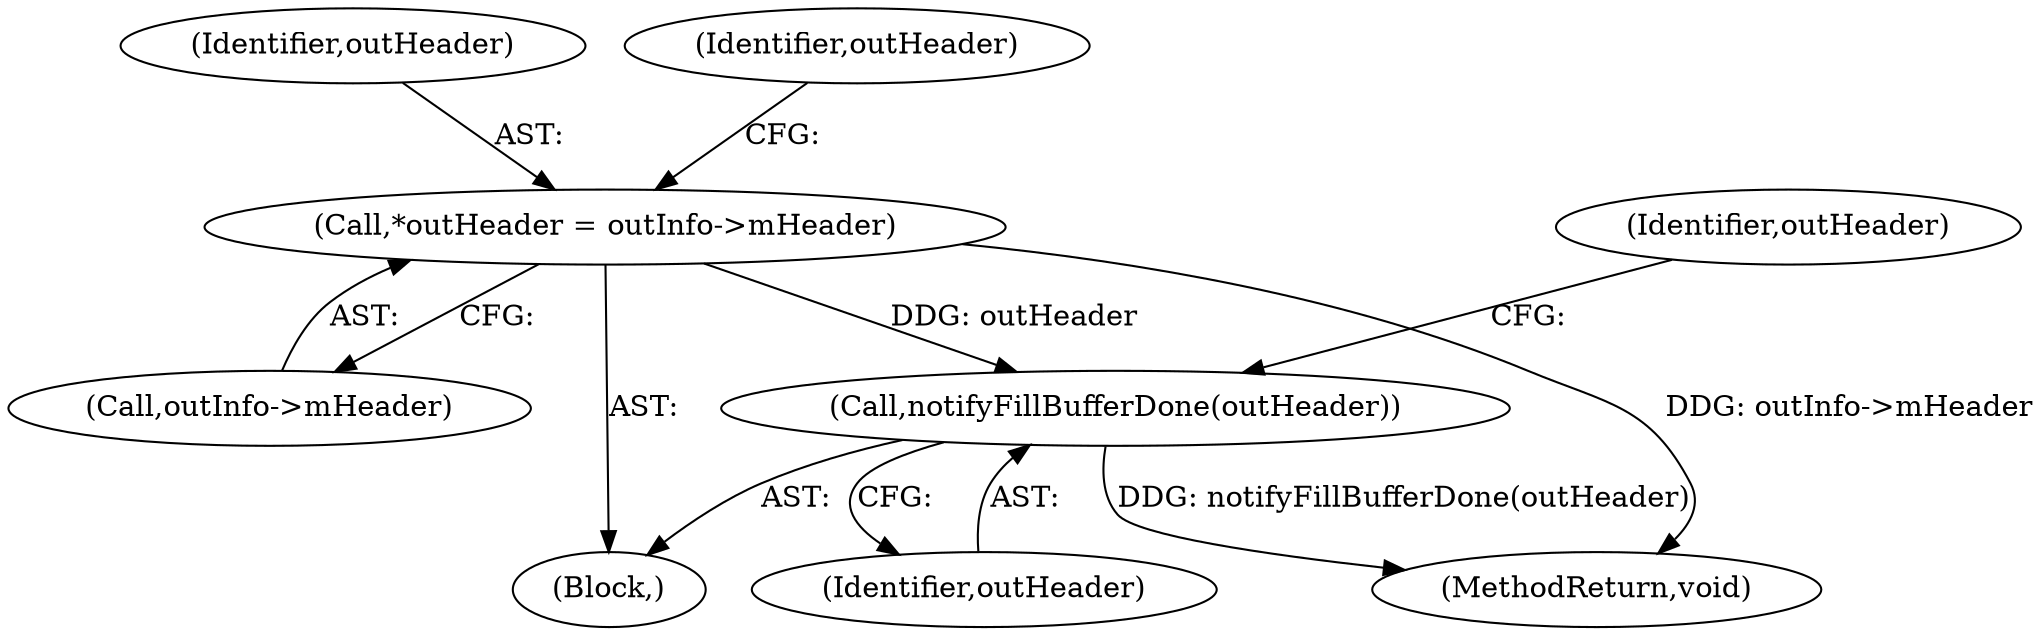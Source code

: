 digraph "0_Android_8e438e153f661e9df8db0ac41d587e940352df06@pointer" {
"1001374" [label="(Call,*outHeader = outInfo->mHeader)"];
"1001431" [label="(Call,notifyFillBufferDone(outHeader))"];
"1001364" [label="(Block,)"];
"1001374" [label="(Call,*outHeader = outInfo->mHeader)"];
"1001375" [label="(Identifier,outHeader)"];
"1001437" [label="(MethodReturn,void)"];
"1001434" [label="(Identifier,outHeader)"];
"1001432" [label="(Identifier,outHeader)"];
"1001376" [label="(Call,outInfo->mHeader)"];
"1001431" [label="(Call,notifyFillBufferDone(outHeader))"];
"1001381" [label="(Identifier,outHeader)"];
"1001374" -> "1001364"  [label="AST: "];
"1001374" -> "1001376"  [label="CFG: "];
"1001375" -> "1001374"  [label="AST: "];
"1001376" -> "1001374"  [label="AST: "];
"1001381" -> "1001374"  [label="CFG: "];
"1001374" -> "1001437"  [label="DDG: outInfo->mHeader"];
"1001374" -> "1001431"  [label="DDG: outHeader"];
"1001431" -> "1001364"  [label="AST: "];
"1001431" -> "1001432"  [label="CFG: "];
"1001432" -> "1001431"  [label="AST: "];
"1001434" -> "1001431"  [label="CFG: "];
"1001431" -> "1001437"  [label="DDG: notifyFillBufferDone(outHeader)"];
}
